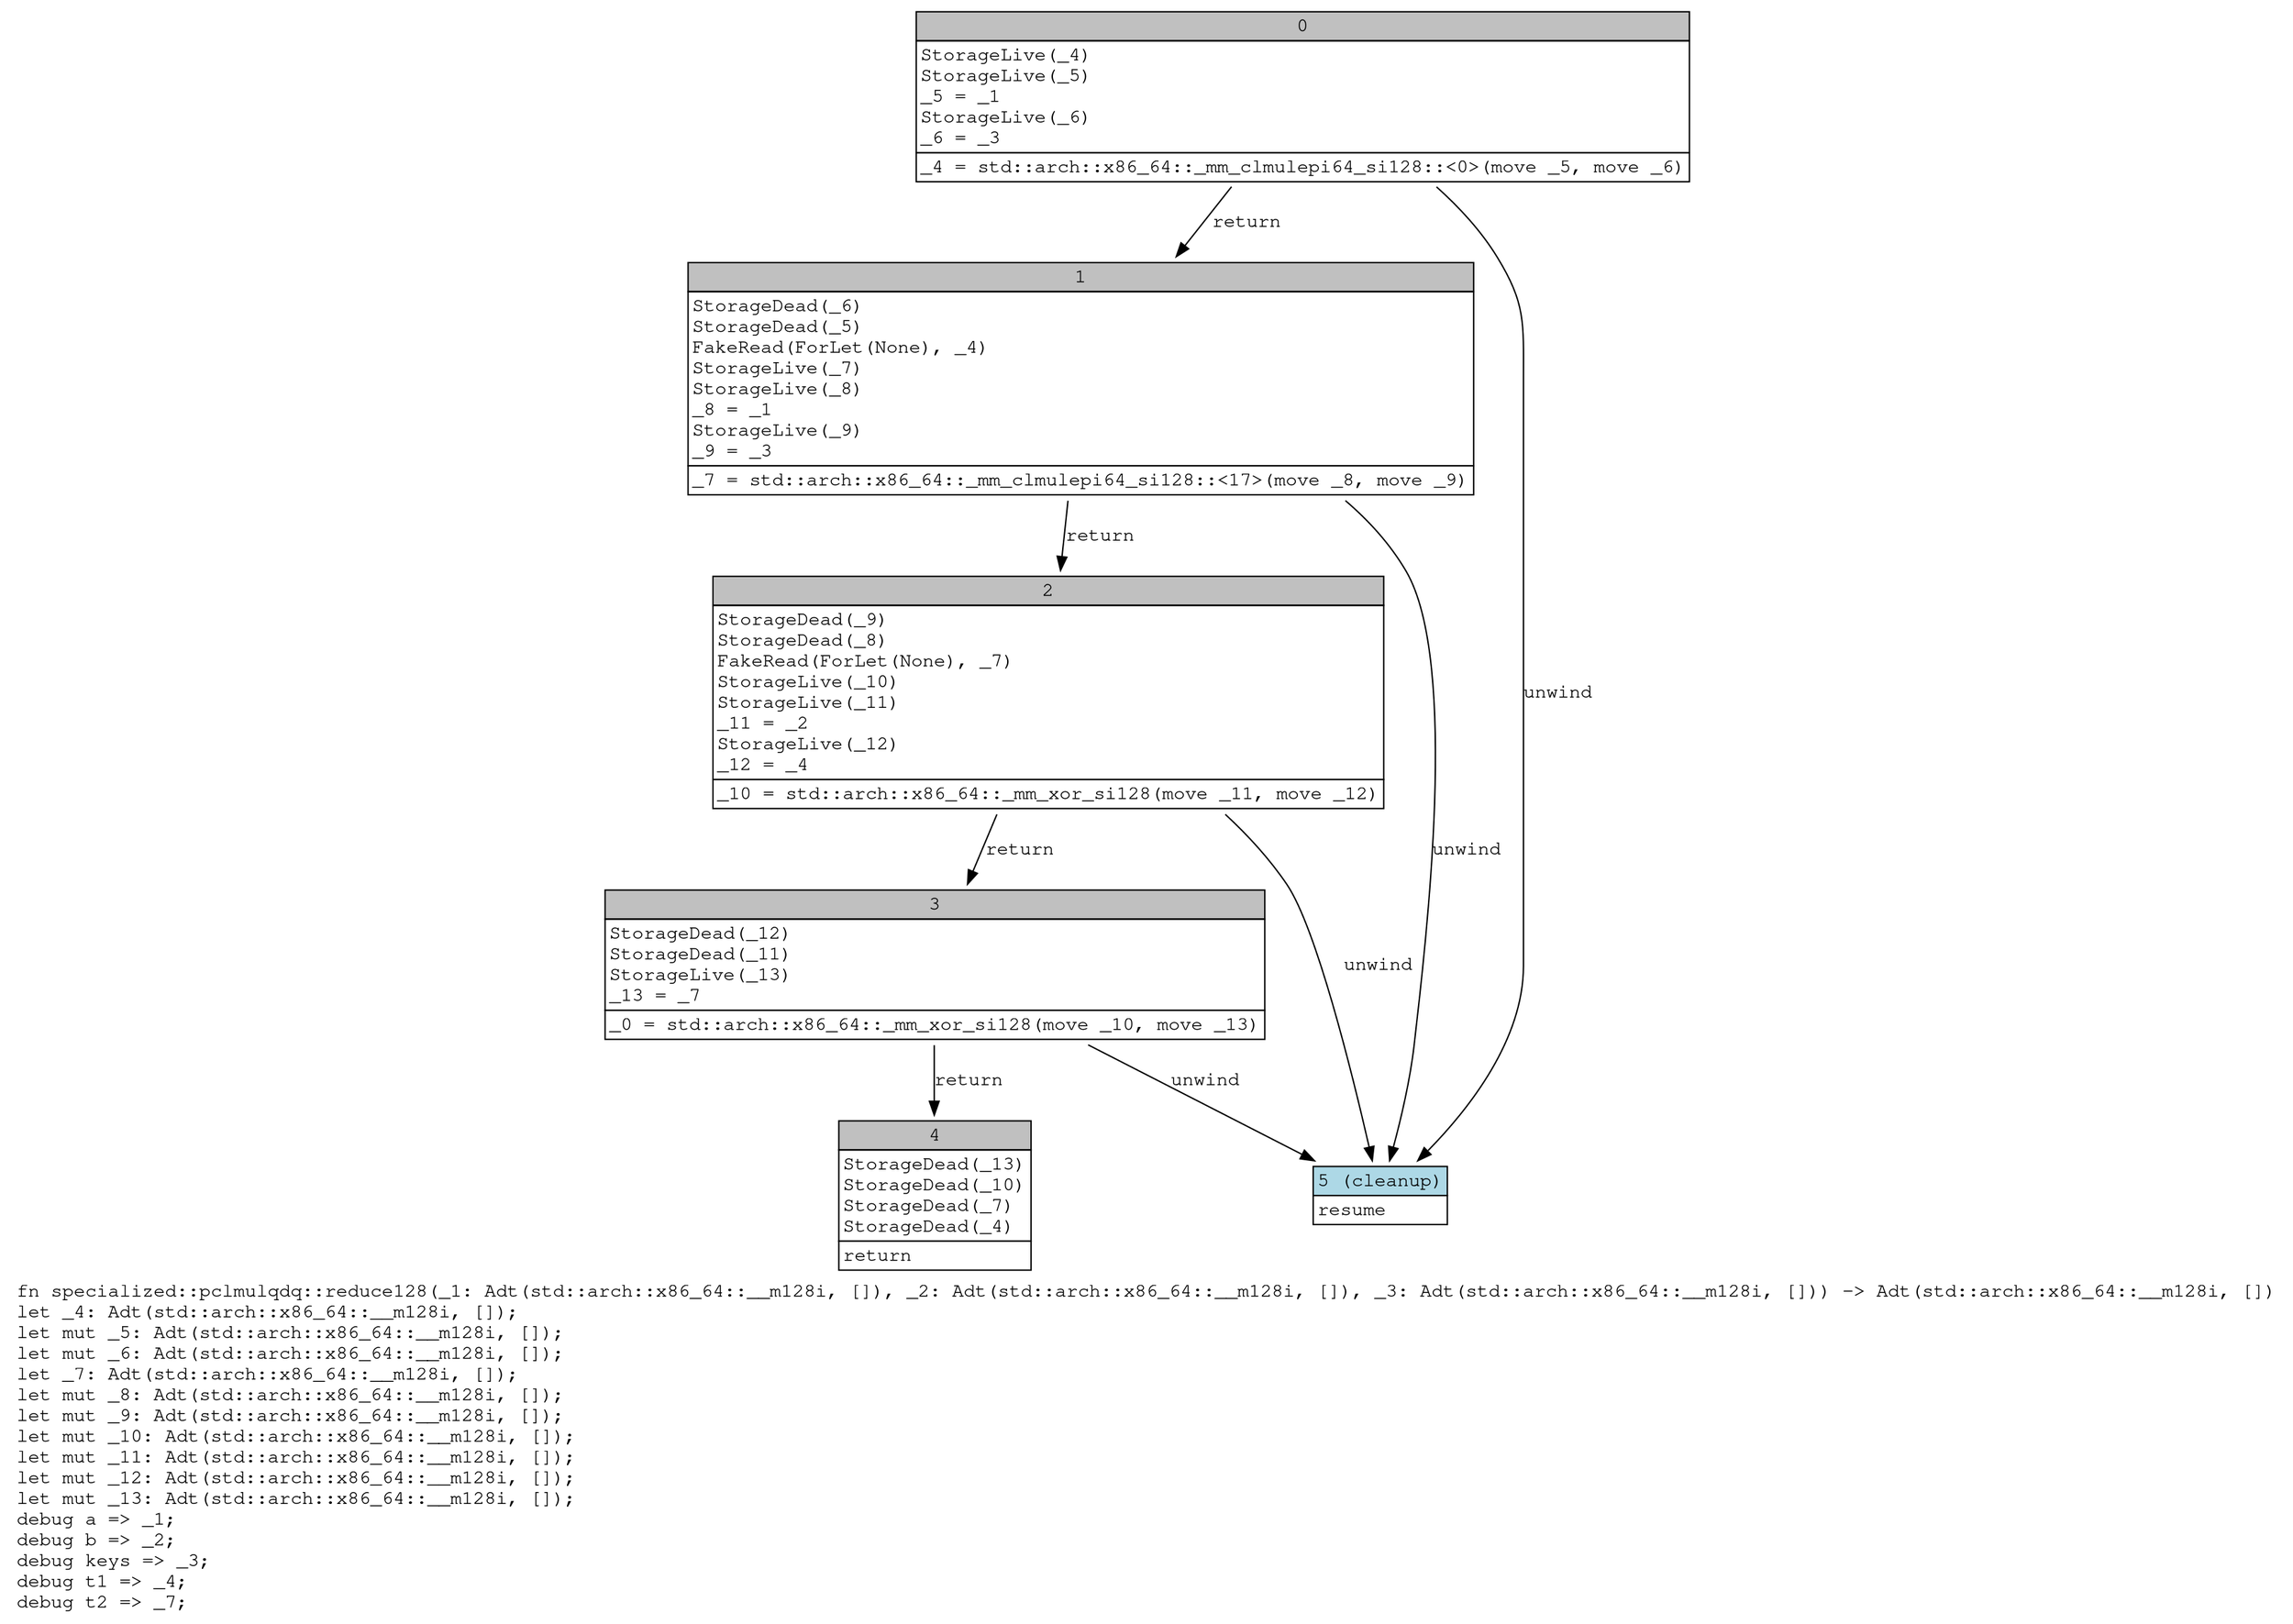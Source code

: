 digraph Mir_0_78 {
    graph [fontname="Courier, monospace"];
    node [fontname="Courier, monospace"];
    edge [fontname="Courier, monospace"];
    label=<fn specialized::pclmulqdq::reduce128(_1: Adt(std::arch::x86_64::__m128i, []), _2: Adt(std::arch::x86_64::__m128i, []), _3: Adt(std::arch::x86_64::__m128i, [])) -&gt; Adt(std::arch::x86_64::__m128i, [])<br align="left"/>let _4: Adt(std::arch::x86_64::__m128i, []);<br align="left"/>let mut _5: Adt(std::arch::x86_64::__m128i, []);<br align="left"/>let mut _6: Adt(std::arch::x86_64::__m128i, []);<br align="left"/>let _7: Adt(std::arch::x86_64::__m128i, []);<br align="left"/>let mut _8: Adt(std::arch::x86_64::__m128i, []);<br align="left"/>let mut _9: Adt(std::arch::x86_64::__m128i, []);<br align="left"/>let mut _10: Adt(std::arch::x86_64::__m128i, []);<br align="left"/>let mut _11: Adt(std::arch::x86_64::__m128i, []);<br align="left"/>let mut _12: Adt(std::arch::x86_64::__m128i, []);<br align="left"/>let mut _13: Adt(std::arch::x86_64::__m128i, []);<br align="left"/>debug a =&gt; _1;<br align="left"/>debug b =&gt; _2;<br align="left"/>debug keys =&gt; _3;<br align="left"/>debug t1 =&gt; _4;<br align="left"/>debug t2 =&gt; _7;<br align="left"/>>;
    bb0__0_78 [shape="none", label=<<table border="0" cellborder="1" cellspacing="0"><tr><td bgcolor="gray" align="center" colspan="1">0</td></tr><tr><td align="left" balign="left">StorageLive(_4)<br/>StorageLive(_5)<br/>_5 = _1<br/>StorageLive(_6)<br/>_6 = _3<br/></td></tr><tr><td align="left">_4 = std::arch::x86_64::_mm_clmulepi64_si128::&lt;0&gt;(move _5, move _6)</td></tr></table>>];
    bb1__0_78 [shape="none", label=<<table border="0" cellborder="1" cellspacing="0"><tr><td bgcolor="gray" align="center" colspan="1">1</td></tr><tr><td align="left" balign="left">StorageDead(_6)<br/>StorageDead(_5)<br/>FakeRead(ForLet(None), _4)<br/>StorageLive(_7)<br/>StorageLive(_8)<br/>_8 = _1<br/>StorageLive(_9)<br/>_9 = _3<br/></td></tr><tr><td align="left">_7 = std::arch::x86_64::_mm_clmulepi64_si128::&lt;17&gt;(move _8, move _9)</td></tr></table>>];
    bb2__0_78 [shape="none", label=<<table border="0" cellborder="1" cellspacing="0"><tr><td bgcolor="gray" align="center" colspan="1">2</td></tr><tr><td align="left" balign="left">StorageDead(_9)<br/>StorageDead(_8)<br/>FakeRead(ForLet(None), _7)<br/>StorageLive(_10)<br/>StorageLive(_11)<br/>_11 = _2<br/>StorageLive(_12)<br/>_12 = _4<br/></td></tr><tr><td align="left">_10 = std::arch::x86_64::_mm_xor_si128(move _11, move _12)</td></tr></table>>];
    bb3__0_78 [shape="none", label=<<table border="0" cellborder="1" cellspacing="0"><tr><td bgcolor="gray" align="center" colspan="1">3</td></tr><tr><td align="left" balign="left">StorageDead(_12)<br/>StorageDead(_11)<br/>StorageLive(_13)<br/>_13 = _7<br/></td></tr><tr><td align="left">_0 = std::arch::x86_64::_mm_xor_si128(move _10, move _13)</td></tr></table>>];
    bb4__0_78 [shape="none", label=<<table border="0" cellborder="1" cellspacing="0"><tr><td bgcolor="gray" align="center" colspan="1">4</td></tr><tr><td align="left" balign="left">StorageDead(_13)<br/>StorageDead(_10)<br/>StorageDead(_7)<br/>StorageDead(_4)<br/></td></tr><tr><td align="left">return</td></tr></table>>];
    bb5__0_78 [shape="none", label=<<table border="0" cellborder="1" cellspacing="0"><tr><td bgcolor="lightblue" align="center" colspan="1">5 (cleanup)</td></tr><tr><td align="left">resume</td></tr></table>>];
    bb0__0_78 -> bb1__0_78 [label="return"];
    bb0__0_78 -> bb5__0_78 [label="unwind"];
    bb1__0_78 -> bb2__0_78 [label="return"];
    bb1__0_78 -> bb5__0_78 [label="unwind"];
    bb2__0_78 -> bb3__0_78 [label="return"];
    bb2__0_78 -> bb5__0_78 [label="unwind"];
    bb3__0_78 -> bb4__0_78 [label="return"];
    bb3__0_78 -> bb5__0_78 [label="unwind"];
}
